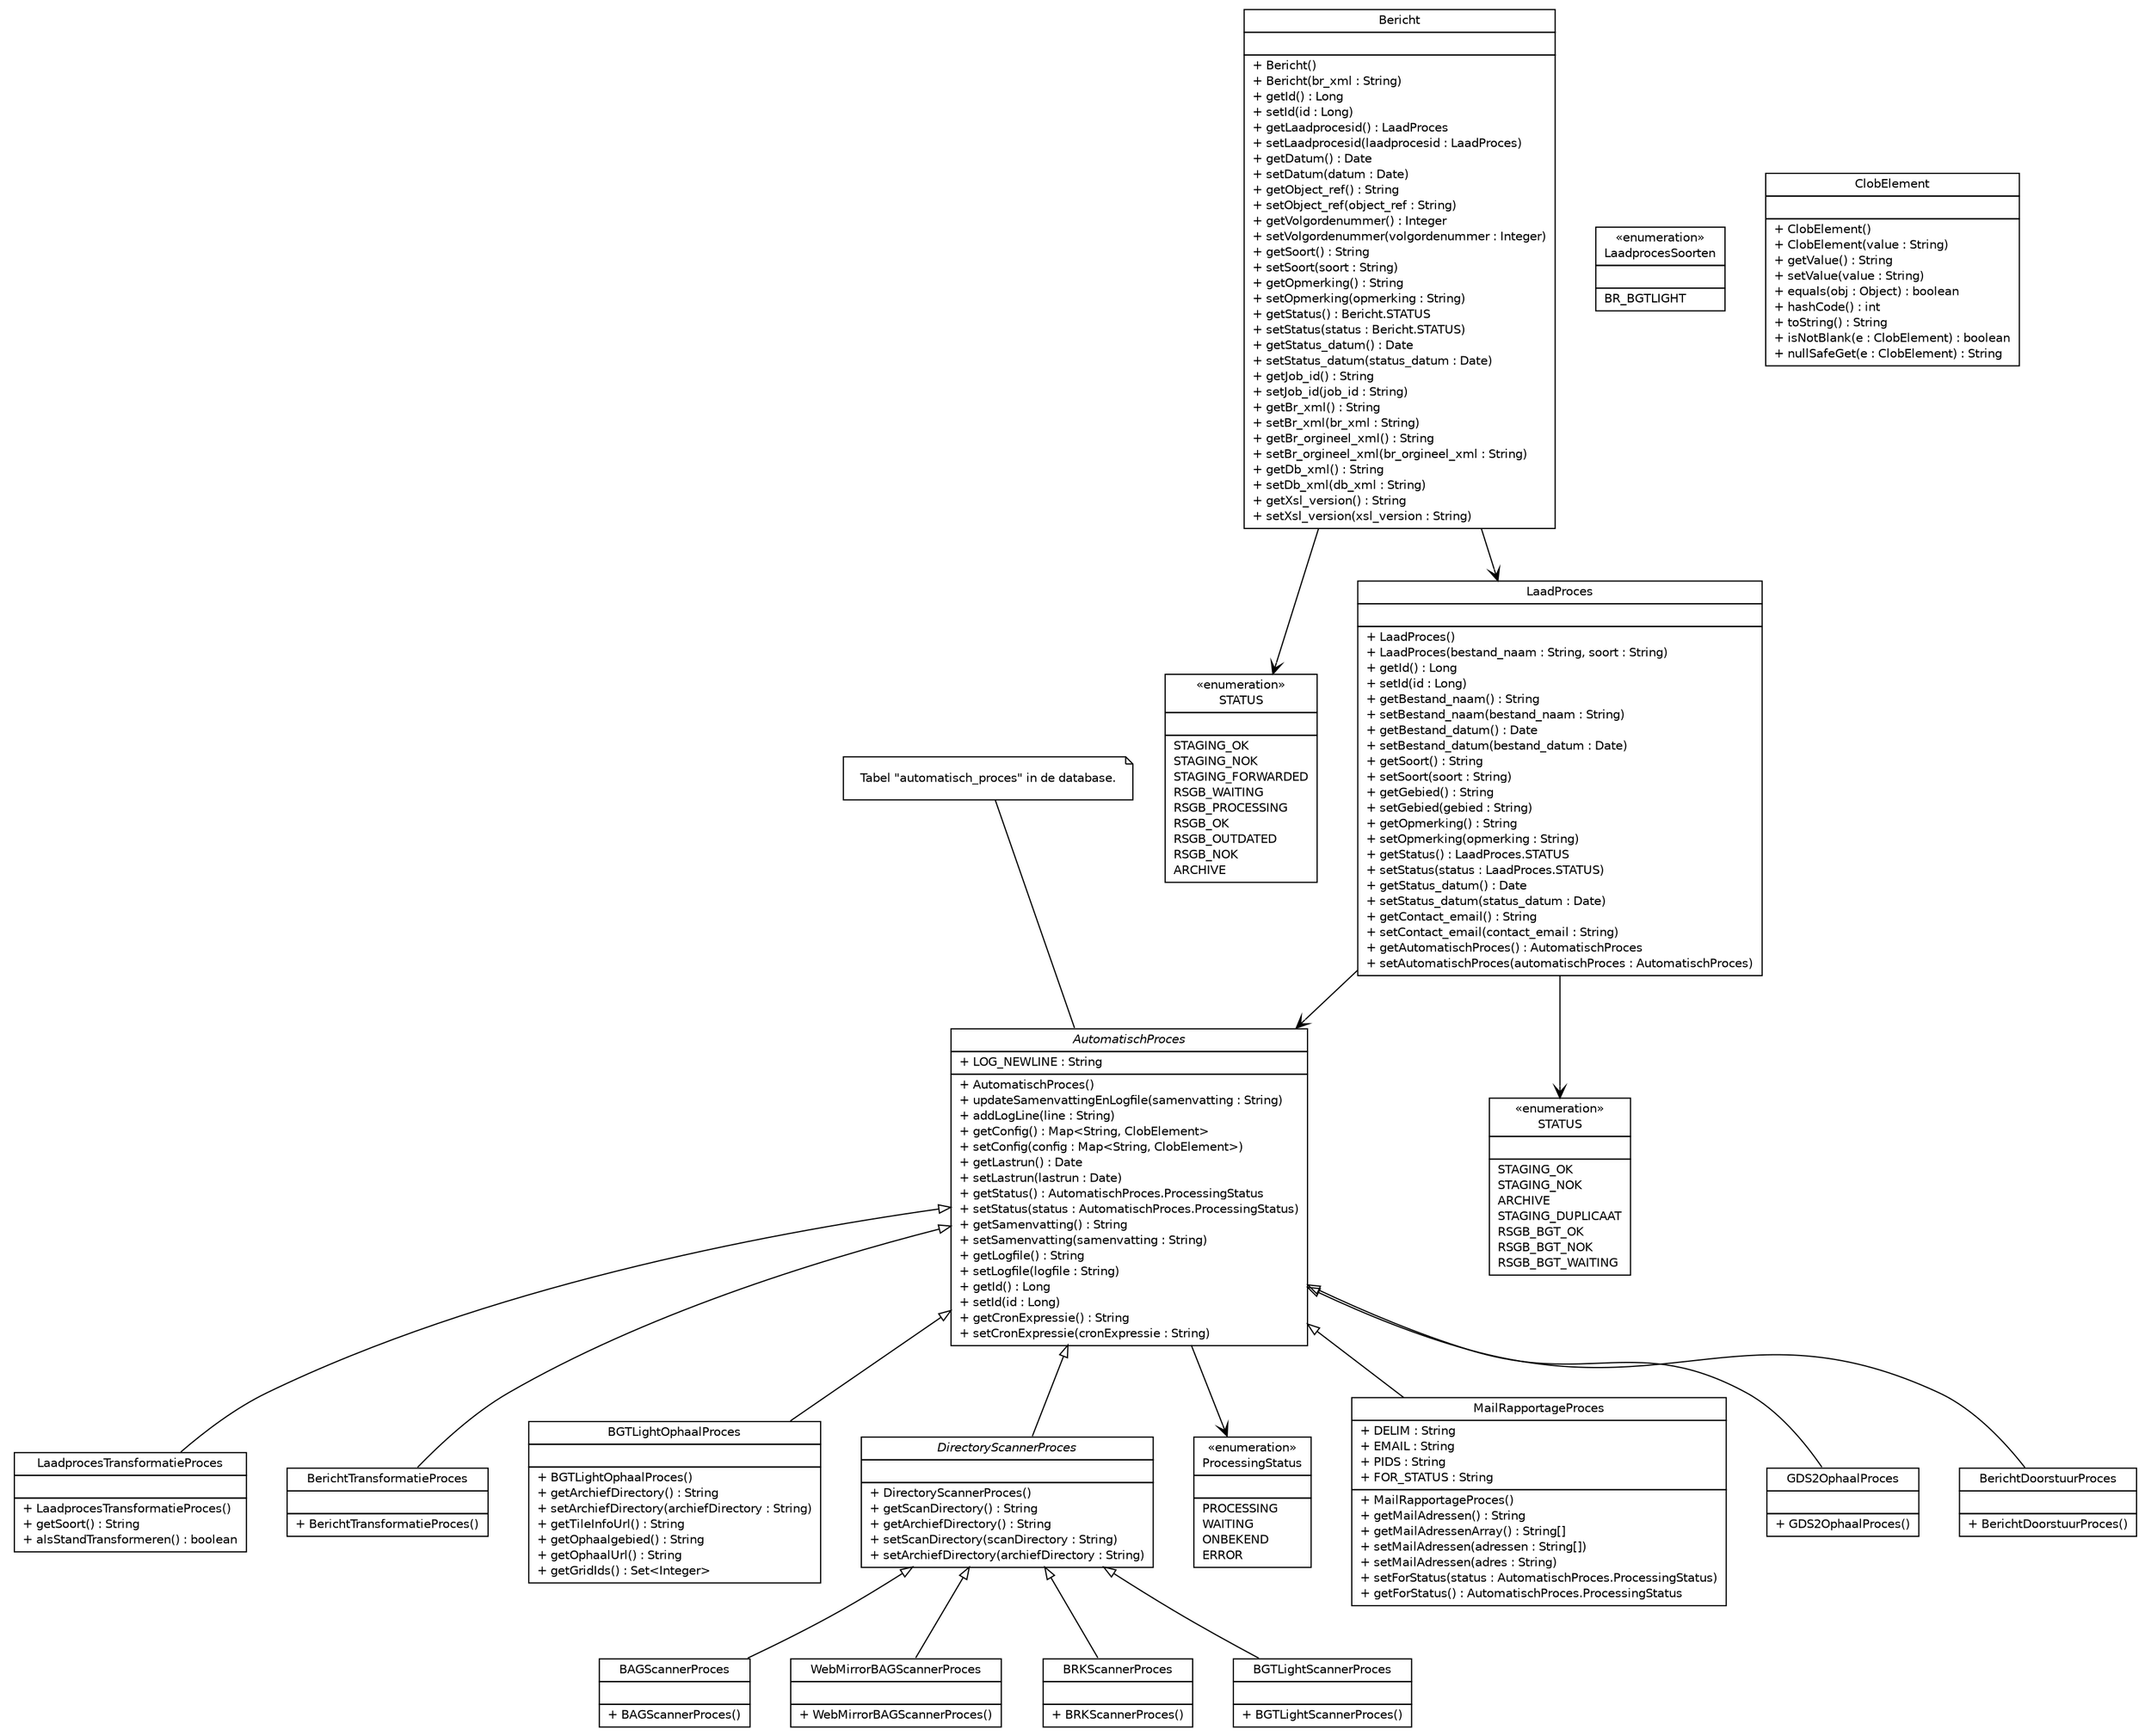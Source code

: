 #!/usr/local/bin/dot
#
# Class diagram 
# Generated by UMLGraph version R5_6-24-gf6e263 (http://www.umlgraph.org/)
#

digraph G {
	edge [fontname="Helvetica",fontsize=10,labelfontname="Helvetica",labelfontsize=10];
	node [fontname="Helvetica",fontsize=10,shape=plaintext];
	nodesep=0.25;
	ranksep=0.5;
	// nl.b3p.brmo.persistence.staging.BAGScannerProces
	c0 [label=<<table title="nl.b3p.brmo.persistence.staging.BAGScannerProces" border="0" cellborder="1" cellspacing="0" cellpadding="2" port="p" href="./BAGScannerProces.html">
		<tr><td><table border="0" cellspacing="0" cellpadding="1">
<tr><td align="center" balign="center"> BAGScannerProces </td></tr>
		</table></td></tr>
		<tr><td><table border="0" cellspacing="0" cellpadding="1">
<tr><td align="left" balign="left">  </td></tr>
		</table></td></tr>
		<tr><td><table border="0" cellspacing="0" cellpadding="1">
<tr><td align="left" balign="left"> + BAGScannerProces() </td></tr>
		</table></td></tr>
		</table>>, URL="./BAGScannerProces.html", fontname="Helvetica", fontcolor="black", fontsize=10.0];
	// nl.b3p.brmo.persistence.staging.LaadprocesTransformatieProces
	c1 [label=<<table title="nl.b3p.brmo.persistence.staging.LaadprocesTransformatieProces" border="0" cellborder="1" cellspacing="0" cellpadding="2" port="p" href="./LaadprocesTransformatieProces.html">
		<tr><td><table border="0" cellspacing="0" cellpadding="1">
<tr><td align="center" balign="center"> LaadprocesTransformatieProces </td></tr>
		</table></td></tr>
		<tr><td><table border="0" cellspacing="0" cellpadding="1">
<tr><td align="left" balign="left">  </td></tr>
		</table></td></tr>
		<tr><td><table border="0" cellspacing="0" cellpadding="1">
<tr><td align="left" balign="left"> + LaadprocesTransformatieProces() </td></tr>
<tr><td align="left" balign="left"> + getSoort() : String </td></tr>
<tr><td align="left" balign="left"> + alsStandTransformeren() : boolean </td></tr>
		</table></td></tr>
		</table>>, URL="./LaadprocesTransformatieProces.html", fontname="Helvetica", fontcolor="black", fontsize=10.0];
	// nl.b3p.brmo.persistence.staging.LaadprocesTransformatieProces.LaadprocesSoorten
	c2 [label=<<table title="nl.b3p.brmo.persistence.staging.LaadprocesTransformatieProces.LaadprocesSoorten" border="0" cellborder="1" cellspacing="0" cellpadding="2" port="p" href="./LaadprocesTransformatieProces.LaadprocesSoorten.html">
		<tr><td><table border="0" cellspacing="0" cellpadding="1">
<tr><td align="center" balign="center"> &#171;enumeration&#187; </td></tr>
<tr><td align="center" balign="center"> LaadprocesSoorten </td></tr>
		</table></td></tr>
		<tr><td><table border="0" cellspacing="0" cellpadding="1">
<tr><td align="left" balign="left">  </td></tr>
		</table></td></tr>
		<tr><td><table border="0" cellspacing="0" cellpadding="1">
<tr><td align="left" balign="left"> BR_BGTLIGHT </td></tr>
		</table></td></tr>
		</table>>, URL="./LaadprocesTransformatieProces.LaadprocesSoorten.html", fontname="Helvetica", fontcolor="black", fontsize=10.0];
	// nl.b3p.brmo.persistence.staging.BerichtTransformatieProces
	c3 [label=<<table title="nl.b3p.brmo.persistence.staging.BerichtTransformatieProces" border="0" cellborder="1" cellspacing="0" cellpadding="2" port="p" href="./BerichtTransformatieProces.html">
		<tr><td><table border="0" cellspacing="0" cellpadding="1">
<tr><td align="center" balign="center"> BerichtTransformatieProces </td></tr>
		</table></td></tr>
		<tr><td><table border="0" cellspacing="0" cellpadding="1">
<tr><td align="left" balign="left">  </td></tr>
		</table></td></tr>
		<tr><td><table border="0" cellspacing="0" cellpadding="1">
<tr><td align="left" balign="left"> + BerichtTransformatieProces() </td></tr>
		</table></td></tr>
		</table>>, URL="./BerichtTransformatieProces.html", fontname="Helvetica", fontcolor="black", fontsize=10.0];
	// nl.b3p.brmo.persistence.staging.WebMirrorBAGScannerProces
	c4 [label=<<table title="nl.b3p.brmo.persistence.staging.WebMirrorBAGScannerProces" border="0" cellborder="1" cellspacing="0" cellpadding="2" port="p" href="./WebMirrorBAGScannerProces.html">
		<tr><td><table border="0" cellspacing="0" cellpadding="1">
<tr><td align="center" balign="center"> WebMirrorBAGScannerProces </td></tr>
		</table></td></tr>
		<tr><td><table border="0" cellspacing="0" cellpadding="1">
<tr><td align="left" balign="left">  </td></tr>
		</table></td></tr>
		<tr><td><table border="0" cellspacing="0" cellpadding="1">
<tr><td align="left" balign="left"> + WebMirrorBAGScannerProces() </td></tr>
		</table></td></tr>
		</table>>, URL="./WebMirrorBAGScannerProces.html", fontname="Helvetica", fontcolor="black", fontsize=10.0];
	// nl.b3p.brmo.persistence.staging.BGTLightOphaalProces
	c5 [label=<<table title="nl.b3p.brmo.persistence.staging.BGTLightOphaalProces" border="0" cellborder="1" cellspacing="0" cellpadding="2" port="p" href="./BGTLightOphaalProces.html">
		<tr><td><table border="0" cellspacing="0" cellpadding="1">
<tr><td align="center" balign="center"> BGTLightOphaalProces </td></tr>
		</table></td></tr>
		<tr><td><table border="0" cellspacing="0" cellpadding="1">
<tr><td align="left" balign="left">  </td></tr>
		</table></td></tr>
		<tr><td><table border="0" cellspacing="0" cellpadding="1">
<tr><td align="left" balign="left"> + BGTLightOphaalProces() </td></tr>
<tr><td align="left" balign="left"> + getArchiefDirectory() : String </td></tr>
<tr><td align="left" balign="left"> + setArchiefDirectory(archiefDirectory : String) </td></tr>
<tr><td align="left" balign="left"> + getTileInfoUrl() : String </td></tr>
<tr><td align="left" balign="left"> + getOphaalgebied() : String </td></tr>
<tr><td align="left" balign="left"> + getOphaalUrl() : String </td></tr>
<tr><td align="left" balign="left"> + getGridIds() : Set&lt;Integer&gt; </td></tr>
		</table></td></tr>
		</table>>, URL="./BGTLightOphaalProces.html", fontname="Helvetica", fontcolor="black", fontsize=10.0];
	// nl.b3p.brmo.persistence.staging.Bericht
	c6 [label=<<table title="nl.b3p.brmo.persistence.staging.Bericht" border="0" cellborder="1" cellspacing="0" cellpadding="2" port="p" href="./Bericht.html">
		<tr><td><table border="0" cellspacing="0" cellpadding="1">
<tr><td align="center" balign="center"> Bericht </td></tr>
		</table></td></tr>
		<tr><td><table border="0" cellspacing="0" cellpadding="1">
<tr><td align="left" balign="left">  </td></tr>
		</table></td></tr>
		<tr><td><table border="0" cellspacing="0" cellpadding="1">
<tr><td align="left" balign="left"> + Bericht() </td></tr>
<tr><td align="left" balign="left"> + Bericht(br_xml : String) </td></tr>
<tr><td align="left" balign="left"> + getId() : Long </td></tr>
<tr><td align="left" balign="left"> + setId(id : Long) </td></tr>
<tr><td align="left" balign="left"> + getLaadprocesid() : LaadProces </td></tr>
<tr><td align="left" balign="left"> + setLaadprocesid(laadprocesid : LaadProces) </td></tr>
<tr><td align="left" balign="left"> + getDatum() : Date </td></tr>
<tr><td align="left" balign="left"> + setDatum(datum : Date) </td></tr>
<tr><td align="left" balign="left"> + getObject_ref() : String </td></tr>
<tr><td align="left" balign="left"> + setObject_ref(object_ref : String) </td></tr>
<tr><td align="left" balign="left"> + getVolgordenummer() : Integer </td></tr>
<tr><td align="left" balign="left"> + setVolgordenummer(volgordenummer : Integer) </td></tr>
<tr><td align="left" balign="left"> + getSoort() : String </td></tr>
<tr><td align="left" balign="left"> + setSoort(soort : String) </td></tr>
<tr><td align="left" balign="left"> + getOpmerking() : String </td></tr>
<tr><td align="left" balign="left"> + setOpmerking(opmerking : String) </td></tr>
<tr><td align="left" balign="left"> + getStatus() : Bericht.STATUS </td></tr>
<tr><td align="left" balign="left"> + setStatus(status : Bericht.STATUS) </td></tr>
<tr><td align="left" balign="left"> + getStatus_datum() : Date </td></tr>
<tr><td align="left" balign="left"> + setStatus_datum(status_datum : Date) </td></tr>
<tr><td align="left" balign="left"> + getJob_id() : String </td></tr>
<tr><td align="left" balign="left"> + setJob_id(job_id : String) </td></tr>
<tr><td align="left" balign="left"> + getBr_xml() : String </td></tr>
<tr><td align="left" balign="left"> + setBr_xml(br_xml : String) </td></tr>
<tr><td align="left" balign="left"> + getBr_orgineel_xml() : String </td></tr>
<tr><td align="left" balign="left"> + setBr_orgineel_xml(br_orgineel_xml : String) </td></tr>
<tr><td align="left" balign="left"> + getDb_xml() : String </td></tr>
<tr><td align="left" balign="left"> + setDb_xml(db_xml : String) </td></tr>
<tr><td align="left" balign="left"> + getXsl_version() : String </td></tr>
<tr><td align="left" balign="left"> + setXsl_version(xsl_version : String) </td></tr>
		</table></td></tr>
		</table>>, URL="./Bericht.html", fontname="Helvetica", fontcolor="black", fontsize=10.0];
	// nl.b3p.brmo.persistence.staging.Bericht.STATUS
	c7 [label=<<table title="nl.b3p.brmo.persistence.staging.Bericht.STATUS" border="0" cellborder="1" cellspacing="0" cellpadding="2" port="p" href="./Bericht.STATUS.html">
		<tr><td><table border="0" cellspacing="0" cellpadding="1">
<tr><td align="center" balign="center"> &#171;enumeration&#187; </td></tr>
<tr><td align="center" balign="center"> STATUS </td></tr>
		</table></td></tr>
		<tr><td><table border="0" cellspacing="0" cellpadding="1">
<tr><td align="left" balign="left">  </td></tr>
		</table></td></tr>
		<tr><td><table border="0" cellspacing="0" cellpadding="1">
<tr><td align="left" balign="left"> STAGING_OK </td></tr>
<tr><td align="left" balign="left"> STAGING_NOK </td></tr>
<tr><td align="left" balign="left"> STAGING_FORWARDED </td></tr>
<tr><td align="left" balign="left"> RSGB_WAITING </td></tr>
<tr><td align="left" balign="left"> RSGB_PROCESSING </td></tr>
<tr><td align="left" balign="left"> RSGB_OK </td></tr>
<tr><td align="left" balign="left"> RSGB_OUTDATED </td></tr>
<tr><td align="left" balign="left"> RSGB_NOK </td></tr>
<tr><td align="left" balign="left"> ARCHIVE </td></tr>
		</table></td></tr>
		</table>>, URL="./Bericht.STATUS.html", fontname="Helvetica", fontcolor="black", fontsize=10.0];
	// nl.b3p.brmo.persistence.staging.DirectoryScannerProces
	c8 [label=<<table title="nl.b3p.brmo.persistence.staging.DirectoryScannerProces" border="0" cellborder="1" cellspacing="0" cellpadding="2" port="p" href="./DirectoryScannerProces.html">
		<tr><td><table border="0" cellspacing="0" cellpadding="1">
<tr><td align="center" balign="center"><font face="Helvetica-Oblique"> DirectoryScannerProces </font></td></tr>
		</table></td></tr>
		<tr><td><table border="0" cellspacing="0" cellpadding="1">
<tr><td align="left" balign="left">  </td></tr>
		</table></td></tr>
		<tr><td><table border="0" cellspacing="0" cellpadding="1">
<tr><td align="left" balign="left"> + DirectoryScannerProces() </td></tr>
<tr><td align="left" balign="left"> + getScanDirectory() : String </td></tr>
<tr><td align="left" balign="left"> + getArchiefDirectory() : String </td></tr>
<tr><td align="left" balign="left"> + setScanDirectory(scanDirectory : String) </td></tr>
<tr><td align="left" balign="left"> + setArchiefDirectory(archiefDirectory : String) </td></tr>
		</table></td></tr>
		</table>>, URL="./DirectoryScannerProces.html", fontname="Helvetica", fontcolor="black", fontsize=10.0];
	// nl.b3p.brmo.persistence.staging.BRKScannerProces
	c9 [label=<<table title="nl.b3p.brmo.persistence.staging.BRKScannerProces" border="0" cellborder="1" cellspacing="0" cellpadding="2" port="p" href="./BRKScannerProces.html">
		<tr><td><table border="0" cellspacing="0" cellpadding="1">
<tr><td align="center" balign="center"> BRKScannerProces </td></tr>
		</table></td></tr>
		<tr><td><table border="0" cellspacing="0" cellpadding="1">
<tr><td align="left" balign="left">  </td></tr>
		</table></td></tr>
		<tr><td><table border="0" cellspacing="0" cellpadding="1">
<tr><td align="left" balign="left"> + BRKScannerProces() </td></tr>
		</table></td></tr>
		</table>>, URL="./BRKScannerProces.html", fontname="Helvetica", fontcolor="black", fontsize=10.0];
	// nl.b3p.brmo.persistence.staging.AutomatischProces
	c10 [label=<<table title="nl.b3p.brmo.persistence.staging.AutomatischProces" border="0" cellborder="1" cellspacing="0" cellpadding="2" port="p" href="./AutomatischProces.html">
		<tr><td><table border="0" cellspacing="0" cellpadding="1">
<tr><td align="center" balign="center"><font face="Helvetica-Oblique"> AutomatischProces </font></td></tr>
		</table></td></tr>
		<tr><td><table border="0" cellspacing="0" cellpadding="1">
<tr><td align="left" balign="left"> + LOG_NEWLINE : String </td></tr>
		</table></td></tr>
		<tr><td><table border="0" cellspacing="0" cellpadding="1">
<tr><td align="left" balign="left"> + AutomatischProces() </td></tr>
<tr><td align="left" balign="left"> + updateSamenvattingEnLogfile(samenvatting : String) </td></tr>
<tr><td align="left" balign="left"> + addLogLine(line : String) </td></tr>
<tr><td align="left" balign="left"> + getConfig() : Map&lt;String, ClobElement&gt; </td></tr>
<tr><td align="left" balign="left"> + setConfig(config : Map&lt;String, ClobElement&gt;) </td></tr>
<tr><td align="left" balign="left"> + getLastrun() : Date </td></tr>
<tr><td align="left" balign="left"> + setLastrun(lastrun : Date) </td></tr>
<tr><td align="left" balign="left"> + getStatus() : AutomatischProces.ProcessingStatus </td></tr>
<tr><td align="left" balign="left"> + setStatus(status : AutomatischProces.ProcessingStatus) </td></tr>
<tr><td align="left" balign="left"> + getSamenvatting() : String </td></tr>
<tr><td align="left" balign="left"> + setSamenvatting(samenvatting : String) </td></tr>
<tr><td align="left" balign="left"> + getLogfile() : String </td></tr>
<tr><td align="left" balign="left"> + setLogfile(logfile : String) </td></tr>
<tr><td align="left" balign="left"> + getId() : Long </td></tr>
<tr><td align="left" balign="left"> + setId(id : Long) </td></tr>
<tr><td align="left" balign="left"> + getCronExpressie() : String </td></tr>
<tr><td align="left" balign="left"> + setCronExpressie(cronExpressie : String) </td></tr>
		</table></td></tr>
		</table>>, URL="./AutomatischProces.html", fontname="Helvetica", fontcolor="black", fontsize=10.0];
	// Note annotation
	n0cc10 [label=<<table title="nl.b3p.brmo.persistence.staging.AutomatischProces" border="0" cellborder="0" cellspacing="0" cellpadding="2" port="p" href="./AutomatischProces.html">
		<tr><td><table border="0" cellspacing="0" cellpadding="1">
<tr><td align="left" balign="left"> Tabel "automatisch_proces" in de database. </td></tr>
		</table></td></tr>
		</table>>, fontname="Helvetica", fontcolor="black", fontsize=10.0, shape=note];
	n0cc10 -> c10:p[arrowhead=none];
	// nl.b3p.brmo.persistence.staging.AutomatischProces.ProcessingStatus
	c11 [label=<<table title="nl.b3p.brmo.persistence.staging.AutomatischProces.ProcessingStatus" border="0" cellborder="1" cellspacing="0" cellpadding="2" port="p" href="./AutomatischProces.ProcessingStatus.html">
		<tr><td><table border="0" cellspacing="0" cellpadding="1">
<tr><td align="center" balign="center"> &#171;enumeration&#187; </td></tr>
<tr><td align="center" balign="center"> ProcessingStatus </td></tr>
		</table></td></tr>
		<tr><td><table border="0" cellspacing="0" cellpadding="1">
<tr><td align="left" balign="left">  </td></tr>
		</table></td></tr>
		<tr><td><table border="0" cellspacing="0" cellpadding="1">
<tr><td align="left" balign="left"> PROCESSING </td></tr>
<tr><td align="left" balign="left"> WAITING </td></tr>
<tr><td align="left" balign="left"> ONBEKEND </td></tr>
<tr><td align="left" balign="left"> ERROR </td></tr>
		</table></td></tr>
		</table>>, URL="./AutomatischProces.ProcessingStatus.html", fontname="Helvetica", fontcolor="black", fontsize=10.0];
	// nl.b3p.brmo.persistence.staging.ClobElement
	c12 [label=<<table title="nl.b3p.brmo.persistence.staging.ClobElement" border="0" cellborder="1" cellspacing="0" cellpadding="2" port="p" href="./ClobElement.html">
		<tr><td><table border="0" cellspacing="0" cellpadding="1">
<tr><td align="center" balign="center"> ClobElement </td></tr>
		</table></td></tr>
		<tr><td><table border="0" cellspacing="0" cellpadding="1">
<tr><td align="left" balign="left">  </td></tr>
		</table></td></tr>
		<tr><td><table border="0" cellspacing="0" cellpadding="1">
<tr><td align="left" balign="left"> + ClobElement() </td></tr>
<tr><td align="left" balign="left"> + ClobElement(value : String) </td></tr>
<tr><td align="left" balign="left"> + getValue() : String </td></tr>
<tr><td align="left" balign="left"> + setValue(value : String) </td></tr>
<tr><td align="left" balign="left"> + equals(obj : Object) : boolean </td></tr>
<tr><td align="left" balign="left"> + hashCode() : int </td></tr>
<tr><td align="left" balign="left"> + toString() : String </td></tr>
<tr><td align="left" balign="left"> + isNotBlank(e : ClobElement) : boolean </td></tr>
<tr><td align="left" balign="left"> + nullSafeGet(e : ClobElement) : String </td></tr>
		</table></td></tr>
		</table>>, URL="./ClobElement.html", fontname="Helvetica", fontcolor="black", fontsize=10.0];
	// nl.b3p.brmo.persistence.staging.MailRapportageProces
	c13 [label=<<table title="nl.b3p.brmo.persistence.staging.MailRapportageProces" border="0" cellborder="1" cellspacing="0" cellpadding="2" port="p" href="./MailRapportageProces.html">
		<tr><td><table border="0" cellspacing="0" cellpadding="1">
<tr><td align="center" balign="center"> MailRapportageProces </td></tr>
		</table></td></tr>
		<tr><td><table border="0" cellspacing="0" cellpadding="1">
<tr><td align="left" balign="left"> + DELIM : String </td></tr>
<tr><td align="left" balign="left"> + EMAIL : String </td></tr>
<tr><td align="left" balign="left"> + PIDS : String </td></tr>
<tr><td align="left" balign="left"> + FOR_STATUS : String </td></tr>
		</table></td></tr>
		<tr><td><table border="0" cellspacing="0" cellpadding="1">
<tr><td align="left" balign="left"> + MailRapportageProces() </td></tr>
<tr><td align="left" balign="left"> + getMailAdressen() : String </td></tr>
<tr><td align="left" balign="left"> + getMailAdressenArray() : String[] </td></tr>
<tr><td align="left" balign="left"> + setMailAdressen(adressen : String[]) </td></tr>
<tr><td align="left" balign="left"> + setMailAdressen(adres : String) </td></tr>
<tr><td align="left" balign="left"> + setForStatus(status : AutomatischProces.ProcessingStatus) </td></tr>
<tr><td align="left" balign="left"> + getForStatus() : AutomatischProces.ProcessingStatus </td></tr>
		</table></td></tr>
		</table>>, URL="./MailRapportageProces.html", fontname="Helvetica", fontcolor="black", fontsize=10.0];
	// nl.b3p.brmo.persistence.staging.LaadProces
	c14 [label=<<table title="nl.b3p.brmo.persistence.staging.LaadProces" border="0" cellborder="1" cellspacing="0" cellpadding="2" port="p" href="./LaadProces.html">
		<tr><td><table border="0" cellspacing="0" cellpadding="1">
<tr><td align="center" balign="center"> LaadProces </td></tr>
		</table></td></tr>
		<tr><td><table border="0" cellspacing="0" cellpadding="1">
<tr><td align="left" balign="left">  </td></tr>
		</table></td></tr>
		<tr><td><table border="0" cellspacing="0" cellpadding="1">
<tr><td align="left" balign="left"> + LaadProces() </td></tr>
<tr><td align="left" balign="left"> + LaadProces(bestand_naam : String, soort : String) </td></tr>
<tr><td align="left" balign="left"> + getId() : Long </td></tr>
<tr><td align="left" balign="left"> + setId(id : Long) </td></tr>
<tr><td align="left" balign="left"> + getBestand_naam() : String </td></tr>
<tr><td align="left" balign="left"> + setBestand_naam(bestand_naam : String) </td></tr>
<tr><td align="left" balign="left"> + getBestand_datum() : Date </td></tr>
<tr><td align="left" balign="left"> + setBestand_datum(bestand_datum : Date) </td></tr>
<tr><td align="left" balign="left"> + getSoort() : String </td></tr>
<tr><td align="left" balign="left"> + setSoort(soort : String) </td></tr>
<tr><td align="left" balign="left"> + getGebied() : String </td></tr>
<tr><td align="left" balign="left"> + setGebied(gebied : String) </td></tr>
<tr><td align="left" balign="left"> + getOpmerking() : String </td></tr>
<tr><td align="left" balign="left"> + setOpmerking(opmerking : String) </td></tr>
<tr><td align="left" balign="left"> + getStatus() : LaadProces.STATUS </td></tr>
<tr><td align="left" balign="left"> + setStatus(status : LaadProces.STATUS) </td></tr>
<tr><td align="left" balign="left"> + getStatus_datum() : Date </td></tr>
<tr><td align="left" balign="left"> + setStatus_datum(status_datum : Date) </td></tr>
<tr><td align="left" balign="left"> + getContact_email() : String </td></tr>
<tr><td align="left" balign="left"> + setContact_email(contact_email : String) </td></tr>
<tr><td align="left" balign="left"> + getAutomatischProces() : AutomatischProces </td></tr>
<tr><td align="left" balign="left"> + setAutomatischProces(automatischProces : AutomatischProces) </td></tr>
		</table></td></tr>
		</table>>, URL="./LaadProces.html", fontname="Helvetica", fontcolor="black", fontsize=10.0];
	// nl.b3p.brmo.persistence.staging.LaadProces.STATUS
	c15 [label=<<table title="nl.b3p.brmo.persistence.staging.LaadProces.STATUS" border="0" cellborder="1" cellspacing="0" cellpadding="2" port="p" href="./LaadProces.STATUS.html">
		<tr><td><table border="0" cellspacing="0" cellpadding="1">
<tr><td align="center" balign="center"> &#171;enumeration&#187; </td></tr>
<tr><td align="center" balign="center"> STATUS </td></tr>
		</table></td></tr>
		<tr><td><table border="0" cellspacing="0" cellpadding="1">
<tr><td align="left" balign="left">  </td></tr>
		</table></td></tr>
		<tr><td><table border="0" cellspacing="0" cellpadding="1">
<tr><td align="left" balign="left"> STAGING_OK </td></tr>
<tr><td align="left" balign="left"> STAGING_NOK </td></tr>
<tr><td align="left" balign="left"> ARCHIVE </td></tr>
<tr><td align="left" balign="left"> STAGING_DUPLICAAT </td></tr>
<tr><td align="left" balign="left"> RSGB_BGT_OK </td></tr>
<tr><td align="left" balign="left"> RSGB_BGT_NOK </td></tr>
<tr><td align="left" balign="left"> RSGB_BGT_WAITING </td></tr>
		</table></td></tr>
		</table>>, URL="./LaadProces.STATUS.html", fontname="Helvetica", fontcolor="black", fontsize=10.0];
	// nl.b3p.brmo.persistence.staging.GDS2OphaalProces
	c16 [label=<<table title="nl.b3p.brmo.persistence.staging.GDS2OphaalProces" border="0" cellborder="1" cellspacing="0" cellpadding="2" port="p" href="./GDS2OphaalProces.html">
		<tr><td><table border="0" cellspacing="0" cellpadding="1">
<tr><td align="center" balign="center"> GDS2OphaalProces </td></tr>
		</table></td></tr>
		<tr><td><table border="0" cellspacing="0" cellpadding="1">
<tr><td align="left" balign="left">  </td></tr>
		</table></td></tr>
		<tr><td><table border="0" cellspacing="0" cellpadding="1">
<tr><td align="left" balign="left"> + GDS2OphaalProces() </td></tr>
		</table></td></tr>
		</table>>, URL="./GDS2OphaalProces.html", fontname="Helvetica", fontcolor="black", fontsize=10.0];
	// nl.b3p.brmo.persistence.staging.BGTLightScannerProces
	c17 [label=<<table title="nl.b3p.brmo.persistence.staging.BGTLightScannerProces" border="0" cellborder="1" cellspacing="0" cellpadding="2" port="p" href="./BGTLightScannerProces.html">
		<tr><td><table border="0" cellspacing="0" cellpadding="1">
<tr><td align="center" balign="center"> BGTLightScannerProces </td></tr>
		</table></td></tr>
		<tr><td><table border="0" cellspacing="0" cellpadding="1">
<tr><td align="left" balign="left">  </td></tr>
		</table></td></tr>
		<tr><td><table border="0" cellspacing="0" cellpadding="1">
<tr><td align="left" balign="left"> + BGTLightScannerProces() </td></tr>
		</table></td></tr>
		</table>>, URL="./BGTLightScannerProces.html", fontname="Helvetica", fontcolor="black", fontsize=10.0];
	// nl.b3p.brmo.persistence.staging.BerichtDoorstuurProces
	c18 [label=<<table title="nl.b3p.brmo.persistence.staging.BerichtDoorstuurProces" border="0" cellborder="1" cellspacing="0" cellpadding="2" port="p" href="./BerichtDoorstuurProces.html">
		<tr><td><table border="0" cellspacing="0" cellpadding="1">
<tr><td align="center" balign="center"> BerichtDoorstuurProces </td></tr>
		</table></td></tr>
		<tr><td><table border="0" cellspacing="0" cellpadding="1">
<tr><td align="left" balign="left">  </td></tr>
		</table></td></tr>
		<tr><td><table border="0" cellspacing="0" cellpadding="1">
<tr><td align="left" balign="left"> + BerichtDoorstuurProces() </td></tr>
		</table></td></tr>
		</table>>, URL="./BerichtDoorstuurProces.html", fontname="Helvetica", fontcolor="black", fontsize=10.0];
	//nl.b3p.brmo.persistence.staging.BAGScannerProces extends nl.b3p.brmo.persistence.staging.DirectoryScannerProces
	c8:p -> c0:p [dir=back,arrowtail=empty];
	//nl.b3p.brmo.persistence.staging.LaadprocesTransformatieProces extends nl.b3p.brmo.persistence.staging.AutomatischProces
	c10:p -> c1:p [dir=back,arrowtail=empty];
	//nl.b3p.brmo.persistence.staging.BerichtTransformatieProces extends nl.b3p.brmo.persistence.staging.AutomatischProces
	c10:p -> c3:p [dir=back,arrowtail=empty];
	//nl.b3p.brmo.persistence.staging.WebMirrorBAGScannerProces extends nl.b3p.brmo.persistence.staging.DirectoryScannerProces
	c8:p -> c4:p [dir=back,arrowtail=empty];
	//nl.b3p.brmo.persistence.staging.BGTLightOphaalProces extends nl.b3p.brmo.persistence.staging.AutomatischProces
	c10:p -> c5:p [dir=back,arrowtail=empty];
	//nl.b3p.brmo.persistence.staging.DirectoryScannerProces extends nl.b3p.brmo.persistence.staging.AutomatischProces
	c10:p -> c8:p [dir=back,arrowtail=empty];
	//nl.b3p.brmo.persistence.staging.BRKScannerProces extends nl.b3p.brmo.persistence.staging.DirectoryScannerProces
	c8:p -> c9:p [dir=back,arrowtail=empty];
	//nl.b3p.brmo.persistence.staging.MailRapportageProces extends nl.b3p.brmo.persistence.staging.AutomatischProces
	c10:p -> c13:p [dir=back,arrowtail=empty];
	//nl.b3p.brmo.persistence.staging.GDS2OphaalProces extends nl.b3p.brmo.persistence.staging.AutomatischProces
	c10:p -> c16:p [dir=back,arrowtail=empty];
	//nl.b3p.brmo.persistence.staging.BGTLightScannerProces extends nl.b3p.brmo.persistence.staging.DirectoryScannerProces
	c8:p -> c17:p [dir=back,arrowtail=empty];
	//nl.b3p.brmo.persistence.staging.BerichtDoorstuurProces extends nl.b3p.brmo.persistence.staging.AutomatischProces
	c10:p -> c18:p [dir=back,arrowtail=empty];
	// nl.b3p.brmo.persistence.staging.Bericht NAVASSOC nl.b3p.brmo.persistence.staging.LaadProces
	c6:p -> c14:p [taillabel="", label="", headlabel="", fontname="Helvetica", fontcolor="black", fontsize=10.0, color="black", arrowhead=open];
	// nl.b3p.brmo.persistence.staging.Bericht NAVASSOC nl.b3p.brmo.persistence.staging.Bericht.STATUS
	c6:p -> c7:p [taillabel="", label="", headlabel="", fontname="Helvetica", fontcolor="black", fontsize=10.0, color="black", arrowhead=open];
	// nl.b3p.brmo.persistence.staging.AutomatischProces NAVASSOC nl.b3p.brmo.persistence.staging.AutomatischProces.ProcessingStatus
	c10:p -> c11:p [taillabel="", label="", headlabel="", fontname="Helvetica", fontcolor="black", fontsize=10.0, color="black", arrowhead=open];
	// nl.b3p.brmo.persistence.staging.LaadProces NAVASSOC nl.b3p.brmo.persistence.staging.LaadProces.STATUS
	c14:p -> c15:p [taillabel="", label="", headlabel="", fontname="Helvetica", fontcolor="black", fontsize=10.0, color="black", arrowhead=open];
	// nl.b3p.brmo.persistence.staging.LaadProces NAVASSOC nl.b3p.brmo.persistence.staging.AutomatischProces
	c14:p -> c10:p [taillabel="", label="", headlabel="", fontname="Helvetica", fontcolor="black", fontsize=10.0, color="black", arrowhead=open];
}

